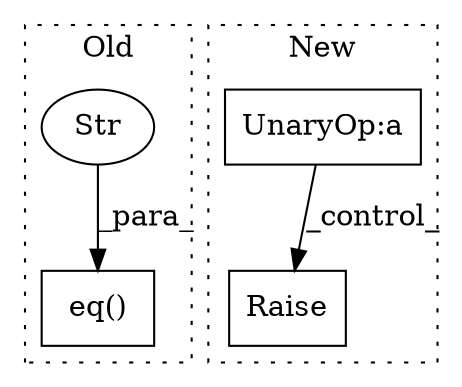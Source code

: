 digraph G {
subgraph cluster0 {
1 [label="eq()" a="75" s="21602,21801" l="26,15" shape="box"];
3 [label="Str" a="66" s="21675" l="126" shape="ellipse"];
label = "Old";
style="dotted";
}
subgraph cluster1 {
2 [label="Raise" a="91" s="22823" l="6" shape="box"];
4 [label="UnaryOp:a" a="61" s="22780" l="29" shape="box"];
label = "New";
style="dotted";
}
3 -> 1 [label="_para_"];
4 -> 2 [label="_control_"];
}